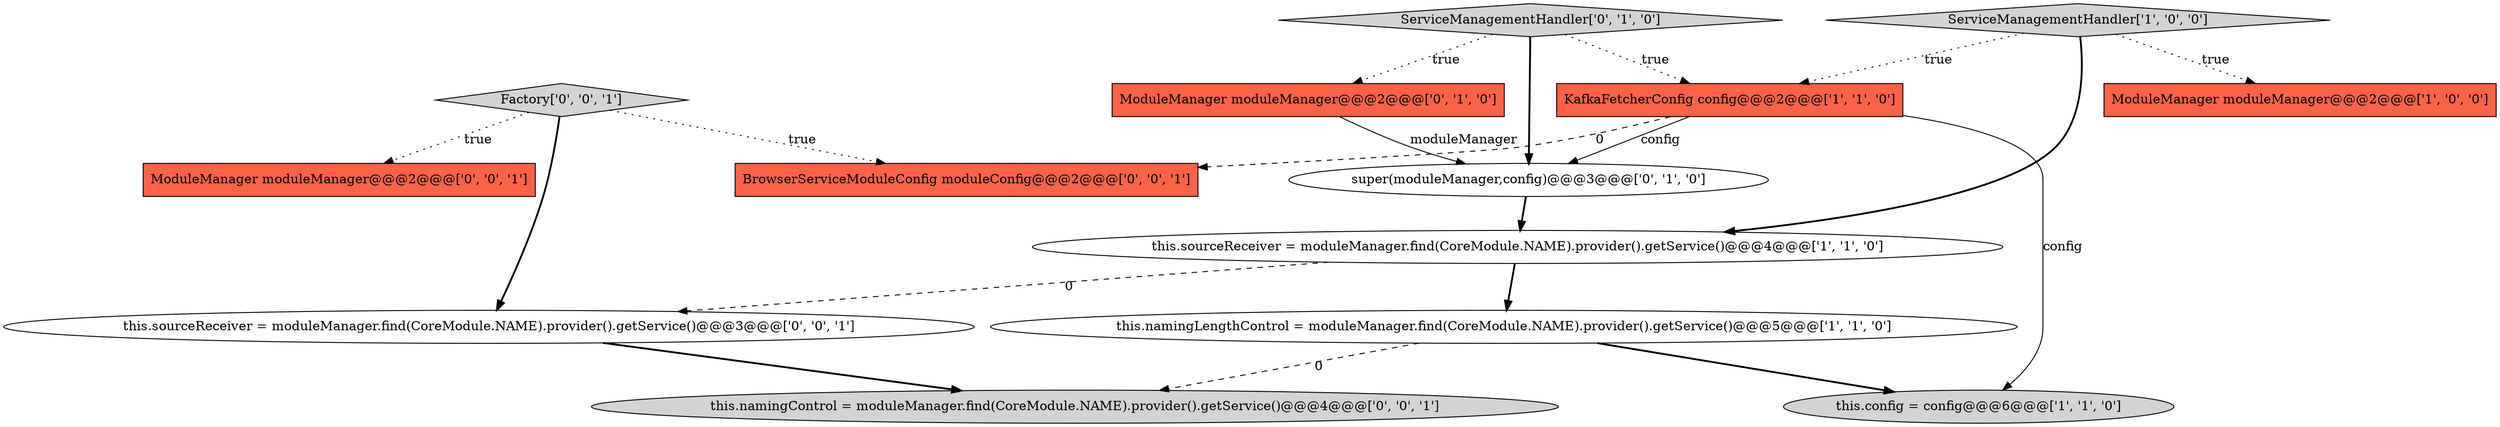 digraph {
10 [style = filled, label = "ModuleManager moduleManager@@@2@@@['0', '0', '1']", fillcolor = tomato, shape = box image = "AAA0AAABBB3BBB"];
3 [style = filled, label = "ModuleManager moduleManager@@@2@@@['1', '0', '0']", fillcolor = tomato, shape = box image = "AAA0AAABBB1BBB"];
7 [style = filled, label = "ServiceManagementHandler['0', '1', '0']", fillcolor = lightgray, shape = diamond image = "AAA0AAABBB2BBB"];
9 [style = filled, label = "this.sourceReceiver = moduleManager.find(CoreModule.NAME).provider().getService()@@@3@@@['0', '0', '1']", fillcolor = white, shape = ellipse image = "AAA0AAABBB3BBB"];
5 [style = filled, label = "KafkaFetcherConfig config@@@2@@@['1', '1', '0']", fillcolor = tomato, shape = box image = "AAA0AAABBB1BBB"];
8 [style = filled, label = "super(moduleManager,config)@@@3@@@['0', '1', '0']", fillcolor = white, shape = ellipse image = "AAA1AAABBB2BBB"];
2 [style = filled, label = "this.config = config@@@6@@@['1', '1', '0']", fillcolor = lightgray, shape = ellipse image = "AAA0AAABBB1BBB"];
13 [style = filled, label = "Factory['0', '0', '1']", fillcolor = lightgray, shape = diamond image = "AAA0AAABBB3BBB"];
12 [style = filled, label = "BrowserServiceModuleConfig moduleConfig@@@2@@@['0', '0', '1']", fillcolor = tomato, shape = box image = "AAA0AAABBB3BBB"];
4 [style = filled, label = "this.sourceReceiver = moduleManager.find(CoreModule.NAME).provider().getService()@@@4@@@['1', '1', '0']", fillcolor = white, shape = ellipse image = "AAA0AAABBB1BBB"];
6 [style = filled, label = "ModuleManager moduleManager@@@2@@@['0', '1', '0']", fillcolor = tomato, shape = box image = "AAA0AAABBB2BBB"];
11 [style = filled, label = "this.namingControl = moduleManager.find(CoreModule.NAME).provider().getService()@@@4@@@['0', '0', '1']", fillcolor = lightgray, shape = ellipse image = "AAA0AAABBB3BBB"];
0 [style = filled, label = "this.namingLengthControl = moduleManager.find(CoreModule.NAME).provider().getService()@@@5@@@['1', '1', '0']", fillcolor = white, shape = ellipse image = "AAA0AAABBB1BBB"];
1 [style = filled, label = "ServiceManagementHandler['1', '0', '0']", fillcolor = lightgray, shape = diamond image = "AAA0AAABBB1BBB"];
4->9 [style = dashed, label="0"];
1->3 [style = dotted, label="true"];
13->9 [style = bold, label=""];
0->11 [style = dashed, label="0"];
0->2 [style = bold, label=""];
13->10 [style = dotted, label="true"];
7->8 [style = bold, label=""];
9->11 [style = bold, label=""];
1->5 [style = dotted, label="true"];
13->12 [style = dotted, label="true"];
6->8 [style = solid, label="moduleManager"];
5->8 [style = solid, label="config"];
8->4 [style = bold, label=""];
5->2 [style = solid, label="config"];
4->0 [style = bold, label=""];
5->12 [style = dashed, label="0"];
1->4 [style = bold, label=""];
7->5 [style = dotted, label="true"];
7->6 [style = dotted, label="true"];
}
